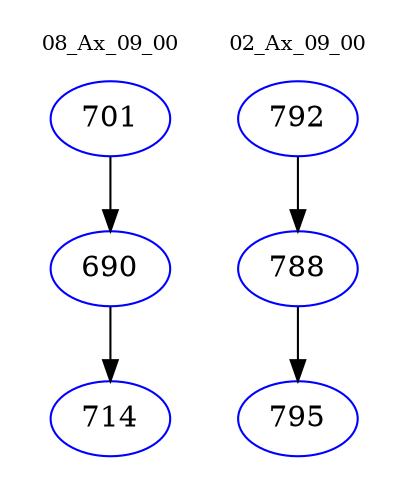 digraph{
subgraph cluster_0 {
color = white
label = "08_Ax_09_00";
fontsize=10;
T0_701 [label="701", color="blue"]
T0_701 -> T0_690 [color="black"]
T0_690 [label="690", color="blue"]
T0_690 -> T0_714 [color="black"]
T0_714 [label="714", color="blue"]
}
subgraph cluster_1 {
color = white
label = "02_Ax_09_00";
fontsize=10;
T1_792 [label="792", color="blue"]
T1_792 -> T1_788 [color="black"]
T1_788 [label="788", color="blue"]
T1_788 -> T1_795 [color="black"]
T1_795 [label="795", color="blue"]
}
}
